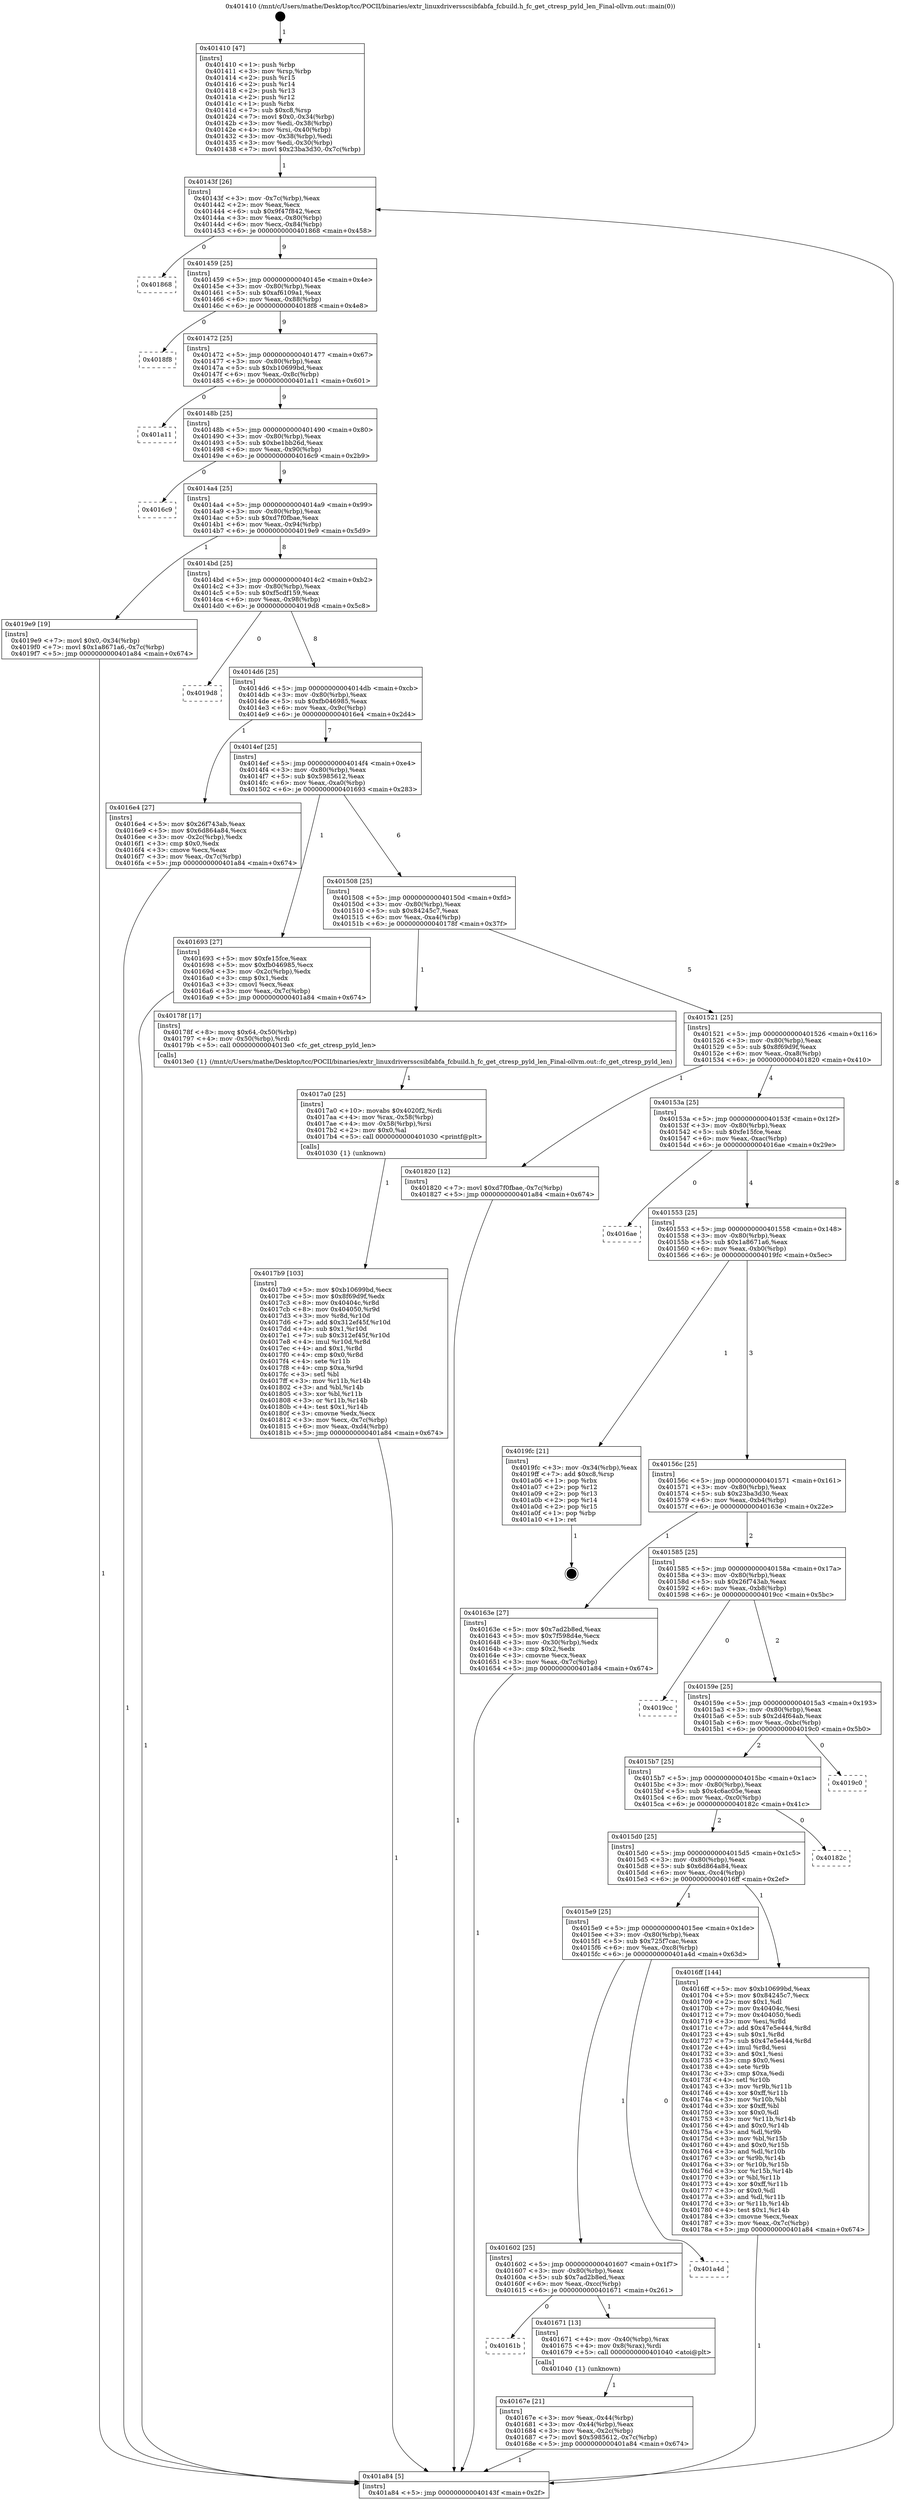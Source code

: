 digraph "0x401410" {
  label = "0x401410 (/mnt/c/Users/mathe/Desktop/tcc/POCII/binaries/extr_linuxdriversscsibfabfa_fcbuild.h_fc_get_ctresp_pyld_len_Final-ollvm.out::main(0))"
  labelloc = "t"
  node[shape=record]

  Entry [label="",width=0.3,height=0.3,shape=circle,fillcolor=black,style=filled]
  "0x40143f" [label="{
     0x40143f [26]\l
     | [instrs]\l
     &nbsp;&nbsp;0x40143f \<+3\>: mov -0x7c(%rbp),%eax\l
     &nbsp;&nbsp;0x401442 \<+2\>: mov %eax,%ecx\l
     &nbsp;&nbsp;0x401444 \<+6\>: sub $0x9f47f842,%ecx\l
     &nbsp;&nbsp;0x40144a \<+3\>: mov %eax,-0x80(%rbp)\l
     &nbsp;&nbsp;0x40144d \<+6\>: mov %ecx,-0x84(%rbp)\l
     &nbsp;&nbsp;0x401453 \<+6\>: je 0000000000401868 \<main+0x458\>\l
  }"]
  "0x401868" [label="{
     0x401868\l
  }", style=dashed]
  "0x401459" [label="{
     0x401459 [25]\l
     | [instrs]\l
     &nbsp;&nbsp;0x401459 \<+5\>: jmp 000000000040145e \<main+0x4e\>\l
     &nbsp;&nbsp;0x40145e \<+3\>: mov -0x80(%rbp),%eax\l
     &nbsp;&nbsp;0x401461 \<+5\>: sub $0xaf6109a1,%eax\l
     &nbsp;&nbsp;0x401466 \<+6\>: mov %eax,-0x88(%rbp)\l
     &nbsp;&nbsp;0x40146c \<+6\>: je 00000000004018f8 \<main+0x4e8\>\l
  }"]
  Exit [label="",width=0.3,height=0.3,shape=circle,fillcolor=black,style=filled,peripheries=2]
  "0x4018f8" [label="{
     0x4018f8\l
  }", style=dashed]
  "0x401472" [label="{
     0x401472 [25]\l
     | [instrs]\l
     &nbsp;&nbsp;0x401472 \<+5\>: jmp 0000000000401477 \<main+0x67\>\l
     &nbsp;&nbsp;0x401477 \<+3\>: mov -0x80(%rbp),%eax\l
     &nbsp;&nbsp;0x40147a \<+5\>: sub $0xb10699bd,%eax\l
     &nbsp;&nbsp;0x40147f \<+6\>: mov %eax,-0x8c(%rbp)\l
     &nbsp;&nbsp;0x401485 \<+6\>: je 0000000000401a11 \<main+0x601\>\l
  }"]
  "0x4017b9" [label="{
     0x4017b9 [103]\l
     | [instrs]\l
     &nbsp;&nbsp;0x4017b9 \<+5\>: mov $0xb10699bd,%ecx\l
     &nbsp;&nbsp;0x4017be \<+5\>: mov $0x8f69d9f,%edx\l
     &nbsp;&nbsp;0x4017c3 \<+8\>: mov 0x40404c,%r8d\l
     &nbsp;&nbsp;0x4017cb \<+8\>: mov 0x404050,%r9d\l
     &nbsp;&nbsp;0x4017d3 \<+3\>: mov %r8d,%r10d\l
     &nbsp;&nbsp;0x4017d6 \<+7\>: add $0x312ef45f,%r10d\l
     &nbsp;&nbsp;0x4017dd \<+4\>: sub $0x1,%r10d\l
     &nbsp;&nbsp;0x4017e1 \<+7\>: sub $0x312ef45f,%r10d\l
     &nbsp;&nbsp;0x4017e8 \<+4\>: imul %r10d,%r8d\l
     &nbsp;&nbsp;0x4017ec \<+4\>: and $0x1,%r8d\l
     &nbsp;&nbsp;0x4017f0 \<+4\>: cmp $0x0,%r8d\l
     &nbsp;&nbsp;0x4017f4 \<+4\>: sete %r11b\l
     &nbsp;&nbsp;0x4017f8 \<+4\>: cmp $0xa,%r9d\l
     &nbsp;&nbsp;0x4017fc \<+3\>: setl %bl\l
     &nbsp;&nbsp;0x4017ff \<+3\>: mov %r11b,%r14b\l
     &nbsp;&nbsp;0x401802 \<+3\>: and %bl,%r14b\l
     &nbsp;&nbsp;0x401805 \<+3\>: xor %bl,%r11b\l
     &nbsp;&nbsp;0x401808 \<+3\>: or %r11b,%r14b\l
     &nbsp;&nbsp;0x40180b \<+4\>: test $0x1,%r14b\l
     &nbsp;&nbsp;0x40180f \<+3\>: cmovne %edx,%ecx\l
     &nbsp;&nbsp;0x401812 \<+3\>: mov %ecx,-0x7c(%rbp)\l
     &nbsp;&nbsp;0x401815 \<+6\>: mov %eax,-0xd4(%rbp)\l
     &nbsp;&nbsp;0x40181b \<+5\>: jmp 0000000000401a84 \<main+0x674\>\l
  }"]
  "0x401a11" [label="{
     0x401a11\l
  }", style=dashed]
  "0x40148b" [label="{
     0x40148b [25]\l
     | [instrs]\l
     &nbsp;&nbsp;0x40148b \<+5\>: jmp 0000000000401490 \<main+0x80\>\l
     &nbsp;&nbsp;0x401490 \<+3\>: mov -0x80(%rbp),%eax\l
     &nbsp;&nbsp;0x401493 \<+5\>: sub $0xbe1bb26d,%eax\l
     &nbsp;&nbsp;0x401498 \<+6\>: mov %eax,-0x90(%rbp)\l
     &nbsp;&nbsp;0x40149e \<+6\>: je 00000000004016c9 \<main+0x2b9\>\l
  }"]
  "0x4017a0" [label="{
     0x4017a0 [25]\l
     | [instrs]\l
     &nbsp;&nbsp;0x4017a0 \<+10\>: movabs $0x4020f2,%rdi\l
     &nbsp;&nbsp;0x4017aa \<+4\>: mov %rax,-0x58(%rbp)\l
     &nbsp;&nbsp;0x4017ae \<+4\>: mov -0x58(%rbp),%rsi\l
     &nbsp;&nbsp;0x4017b2 \<+2\>: mov $0x0,%al\l
     &nbsp;&nbsp;0x4017b4 \<+5\>: call 0000000000401030 \<printf@plt\>\l
     | [calls]\l
     &nbsp;&nbsp;0x401030 \{1\} (unknown)\l
  }"]
  "0x4016c9" [label="{
     0x4016c9\l
  }", style=dashed]
  "0x4014a4" [label="{
     0x4014a4 [25]\l
     | [instrs]\l
     &nbsp;&nbsp;0x4014a4 \<+5\>: jmp 00000000004014a9 \<main+0x99\>\l
     &nbsp;&nbsp;0x4014a9 \<+3\>: mov -0x80(%rbp),%eax\l
     &nbsp;&nbsp;0x4014ac \<+5\>: sub $0xd7f0fbae,%eax\l
     &nbsp;&nbsp;0x4014b1 \<+6\>: mov %eax,-0x94(%rbp)\l
     &nbsp;&nbsp;0x4014b7 \<+6\>: je 00000000004019e9 \<main+0x5d9\>\l
  }"]
  "0x40167e" [label="{
     0x40167e [21]\l
     | [instrs]\l
     &nbsp;&nbsp;0x40167e \<+3\>: mov %eax,-0x44(%rbp)\l
     &nbsp;&nbsp;0x401681 \<+3\>: mov -0x44(%rbp),%eax\l
     &nbsp;&nbsp;0x401684 \<+3\>: mov %eax,-0x2c(%rbp)\l
     &nbsp;&nbsp;0x401687 \<+7\>: movl $0x5985612,-0x7c(%rbp)\l
     &nbsp;&nbsp;0x40168e \<+5\>: jmp 0000000000401a84 \<main+0x674\>\l
  }"]
  "0x4019e9" [label="{
     0x4019e9 [19]\l
     | [instrs]\l
     &nbsp;&nbsp;0x4019e9 \<+7\>: movl $0x0,-0x34(%rbp)\l
     &nbsp;&nbsp;0x4019f0 \<+7\>: movl $0x1a8671a6,-0x7c(%rbp)\l
     &nbsp;&nbsp;0x4019f7 \<+5\>: jmp 0000000000401a84 \<main+0x674\>\l
  }"]
  "0x4014bd" [label="{
     0x4014bd [25]\l
     | [instrs]\l
     &nbsp;&nbsp;0x4014bd \<+5\>: jmp 00000000004014c2 \<main+0xb2\>\l
     &nbsp;&nbsp;0x4014c2 \<+3\>: mov -0x80(%rbp),%eax\l
     &nbsp;&nbsp;0x4014c5 \<+5\>: sub $0xf5cdf159,%eax\l
     &nbsp;&nbsp;0x4014ca \<+6\>: mov %eax,-0x98(%rbp)\l
     &nbsp;&nbsp;0x4014d0 \<+6\>: je 00000000004019d8 \<main+0x5c8\>\l
  }"]
  "0x40161b" [label="{
     0x40161b\l
  }", style=dashed]
  "0x4019d8" [label="{
     0x4019d8\l
  }", style=dashed]
  "0x4014d6" [label="{
     0x4014d6 [25]\l
     | [instrs]\l
     &nbsp;&nbsp;0x4014d6 \<+5\>: jmp 00000000004014db \<main+0xcb\>\l
     &nbsp;&nbsp;0x4014db \<+3\>: mov -0x80(%rbp),%eax\l
     &nbsp;&nbsp;0x4014de \<+5\>: sub $0xfb046985,%eax\l
     &nbsp;&nbsp;0x4014e3 \<+6\>: mov %eax,-0x9c(%rbp)\l
     &nbsp;&nbsp;0x4014e9 \<+6\>: je 00000000004016e4 \<main+0x2d4\>\l
  }"]
  "0x401671" [label="{
     0x401671 [13]\l
     | [instrs]\l
     &nbsp;&nbsp;0x401671 \<+4\>: mov -0x40(%rbp),%rax\l
     &nbsp;&nbsp;0x401675 \<+4\>: mov 0x8(%rax),%rdi\l
     &nbsp;&nbsp;0x401679 \<+5\>: call 0000000000401040 \<atoi@plt\>\l
     | [calls]\l
     &nbsp;&nbsp;0x401040 \{1\} (unknown)\l
  }"]
  "0x4016e4" [label="{
     0x4016e4 [27]\l
     | [instrs]\l
     &nbsp;&nbsp;0x4016e4 \<+5\>: mov $0x26f743ab,%eax\l
     &nbsp;&nbsp;0x4016e9 \<+5\>: mov $0x6d864a84,%ecx\l
     &nbsp;&nbsp;0x4016ee \<+3\>: mov -0x2c(%rbp),%edx\l
     &nbsp;&nbsp;0x4016f1 \<+3\>: cmp $0x0,%edx\l
     &nbsp;&nbsp;0x4016f4 \<+3\>: cmove %ecx,%eax\l
     &nbsp;&nbsp;0x4016f7 \<+3\>: mov %eax,-0x7c(%rbp)\l
     &nbsp;&nbsp;0x4016fa \<+5\>: jmp 0000000000401a84 \<main+0x674\>\l
  }"]
  "0x4014ef" [label="{
     0x4014ef [25]\l
     | [instrs]\l
     &nbsp;&nbsp;0x4014ef \<+5\>: jmp 00000000004014f4 \<main+0xe4\>\l
     &nbsp;&nbsp;0x4014f4 \<+3\>: mov -0x80(%rbp),%eax\l
     &nbsp;&nbsp;0x4014f7 \<+5\>: sub $0x5985612,%eax\l
     &nbsp;&nbsp;0x4014fc \<+6\>: mov %eax,-0xa0(%rbp)\l
     &nbsp;&nbsp;0x401502 \<+6\>: je 0000000000401693 \<main+0x283\>\l
  }"]
  "0x401602" [label="{
     0x401602 [25]\l
     | [instrs]\l
     &nbsp;&nbsp;0x401602 \<+5\>: jmp 0000000000401607 \<main+0x1f7\>\l
     &nbsp;&nbsp;0x401607 \<+3\>: mov -0x80(%rbp),%eax\l
     &nbsp;&nbsp;0x40160a \<+5\>: sub $0x7ad2b8ed,%eax\l
     &nbsp;&nbsp;0x40160f \<+6\>: mov %eax,-0xcc(%rbp)\l
     &nbsp;&nbsp;0x401615 \<+6\>: je 0000000000401671 \<main+0x261\>\l
  }"]
  "0x401693" [label="{
     0x401693 [27]\l
     | [instrs]\l
     &nbsp;&nbsp;0x401693 \<+5\>: mov $0xfe15fce,%eax\l
     &nbsp;&nbsp;0x401698 \<+5\>: mov $0xfb046985,%ecx\l
     &nbsp;&nbsp;0x40169d \<+3\>: mov -0x2c(%rbp),%edx\l
     &nbsp;&nbsp;0x4016a0 \<+3\>: cmp $0x1,%edx\l
     &nbsp;&nbsp;0x4016a3 \<+3\>: cmovl %ecx,%eax\l
     &nbsp;&nbsp;0x4016a6 \<+3\>: mov %eax,-0x7c(%rbp)\l
     &nbsp;&nbsp;0x4016a9 \<+5\>: jmp 0000000000401a84 \<main+0x674\>\l
  }"]
  "0x401508" [label="{
     0x401508 [25]\l
     | [instrs]\l
     &nbsp;&nbsp;0x401508 \<+5\>: jmp 000000000040150d \<main+0xfd\>\l
     &nbsp;&nbsp;0x40150d \<+3\>: mov -0x80(%rbp),%eax\l
     &nbsp;&nbsp;0x401510 \<+5\>: sub $0x84245c7,%eax\l
     &nbsp;&nbsp;0x401515 \<+6\>: mov %eax,-0xa4(%rbp)\l
     &nbsp;&nbsp;0x40151b \<+6\>: je 000000000040178f \<main+0x37f\>\l
  }"]
  "0x401a4d" [label="{
     0x401a4d\l
  }", style=dashed]
  "0x40178f" [label="{
     0x40178f [17]\l
     | [instrs]\l
     &nbsp;&nbsp;0x40178f \<+8\>: movq $0x64,-0x50(%rbp)\l
     &nbsp;&nbsp;0x401797 \<+4\>: mov -0x50(%rbp),%rdi\l
     &nbsp;&nbsp;0x40179b \<+5\>: call 00000000004013e0 \<fc_get_ctresp_pyld_len\>\l
     | [calls]\l
     &nbsp;&nbsp;0x4013e0 \{1\} (/mnt/c/Users/mathe/Desktop/tcc/POCII/binaries/extr_linuxdriversscsibfabfa_fcbuild.h_fc_get_ctresp_pyld_len_Final-ollvm.out::fc_get_ctresp_pyld_len)\l
  }"]
  "0x401521" [label="{
     0x401521 [25]\l
     | [instrs]\l
     &nbsp;&nbsp;0x401521 \<+5\>: jmp 0000000000401526 \<main+0x116\>\l
     &nbsp;&nbsp;0x401526 \<+3\>: mov -0x80(%rbp),%eax\l
     &nbsp;&nbsp;0x401529 \<+5\>: sub $0x8f69d9f,%eax\l
     &nbsp;&nbsp;0x40152e \<+6\>: mov %eax,-0xa8(%rbp)\l
     &nbsp;&nbsp;0x401534 \<+6\>: je 0000000000401820 \<main+0x410\>\l
  }"]
  "0x4015e9" [label="{
     0x4015e9 [25]\l
     | [instrs]\l
     &nbsp;&nbsp;0x4015e9 \<+5\>: jmp 00000000004015ee \<main+0x1de\>\l
     &nbsp;&nbsp;0x4015ee \<+3\>: mov -0x80(%rbp),%eax\l
     &nbsp;&nbsp;0x4015f1 \<+5\>: sub $0x725f7cac,%eax\l
     &nbsp;&nbsp;0x4015f6 \<+6\>: mov %eax,-0xc8(%rbp)\l
     &nbsp;&nbsp;0x4015fc \<+6\>: je 0000000000401a4d \<main+0x63d\>\l
  }"]
  "0x401820" [label="{
     0x401820 [12]\l
     | [instrs]\l
     &nbsp;&nbsp;0x401820 \<+7\>: movl $0xd7f0fbae,-0x7c(%rbp)\l
     &nbsp;&nbsp;0x401827 \<+5\>: jmp 0000000000401a84 \<main+0x674\>\l
  }"]
  "0x40153a" [label="{
     0x40153a [25]\l
     | [instrs]\l
     &nbsp;&nbsp;0x40153a \<+5\>: jmp 000000000040153f \<main+0x12f\>\l
     &nbsp;&nbsp;0x40153f \<+3\>: mov -0x80(%rbp),%eax\l
     &nbsp;&nbsp;0x401542 \<+5\>: sub $0xfe15fce,%eax\l
     &nbsp;&nbsp;0x401547 \<+6\>: mov %eax,-0xac(%rbp)\l
     &nbsp;&nbsp;0x40154d \<+6\>: je 00000000004016ae \<main+0x29e\>\l
  }"]
  "0x4016ff" [label="{
     0x4016ff [144]\l
     | [instrs]\l
     &nbsp;&nbsp;0x4016ff \<+5\>: mov $0xb10699bd,%eax\l
     &nbsp;&nbsp;0x401704 \<+5\>: mov $0x84245c7,%ecx\l
     &nbsp;&nbsp;0x401709 \<+2\>: mov $0x1,%dl\l
     &nbsp;&nbsp;0x40170b \<+7\>: mov 0x40404c,%esi\l
     &nbsp;&nbsp;0x401712 \<+7\>: mov 0x404050,%edi\l
     &nbsp;&nbsp;0x401719 \<+3\>: mov %esi,%r8d\l
     &nbsp;&nbsp;0x40171c \<+7\>: add $0x47e5e444,%r8d\l
     &nbsp;&nbsp;0x401723 \<+4\>: sub $0x1,%r8d\l
     &nbsp;&nbsp;0x401727 \<+7\>: sub $0x47e5e444,%r8d\l
     &nbsp;&nbsp;0x40172e \<+4\>: imul %r8d,%esi\l
     &nbsp;&nbsp;0x401732 \<+3\>: and $0x1,%esi\l
     &nbsp;&nbsp;0x401735 \<+3\>: cmp $0x0,%esi\l
     &nbsp;&nbsp;0x401738 \<+4\>: sete %r9b\l
     &nbsp;&nbsp;0x40173c \<+3\>: cmp $0xa,%edi\l
     &nbsp;&nbsp;0x40173f \<+4\>: setl %r10b\l
     &nbsp;&nbsp;0x401743 \<+3\>: mov %r9b,%r11b\l
     &nbsp;&nbsp;0x401746 \<+4\>: xor $0xff,%r11b\l
     &nbsp;&nbsp;0x40174a \<+3\>: mov %r10b,%bl\l
     &nbsp;&nbsp;0x40174d \<+3\>: xor $0xff,%bl\l
     &nbsp;&nbsp;0x401750 \<+3\>: xor $0x0,%dl\l
     &nbsp;&nbsp;0x401753 \<+3\>: mov %r11b,%r14b\l
     &nbsp;&nbsp;0x401756 \<+4\>: and $0x0,%r14b\l
     &nbsp;&nbsp;0x40175a \<+3\>: and %dl,%r9b\l
     &nbsp;&nbsp;0x40175d \<+3\>: mov %bl,%r15b\l
     &nbsp;&nbsp;0x401760 \<+4\>: and $0x0,%r15b\l
     &nbsp;&nbsp;0x401764 \<+3\>: and %dl,%r10b\l
     &nbsp;&nbsp;0x401767 \<+3\>: or %r9b,%r14b\l
     &nbsp;&nbsp;0x40176a \<+3\>: or %r10b,%r15b\l
     &nbsp;&nbsp;0x40176d \<+3\>: xor %r15b,%r14b\l
     &nbsp;&nbsp;0x401770 \<+3\>: or %bl,%r11b\l
     &nbsp;&nbsp;0x401773 \<+4\>: xor $0xff,%r11b\l
     &nbsp;&nbsp;0x401777 \<+3\>: or $0x0,%dl\l
     &nbsp;&nbsp;0x40177a \<+3\>: and %dl,%r11b\l
     &nbsp;&nbsp;0x40177d \<+3\>: or %r11b,%r14b\l
     &nbsp;&nbsp;0x401780 \<+4\>: test $0x1,%r14b\l
     &nbsp;&nbsp;0x401784 \<+3\>: cmovne %ecx,%eax\l
     &nbsp;&nbsp;0x401787 \<+3\>: mov %eax,-0x7c(%rbp)\l
     &nbsp;&nbsp;0x40178a \<+5\>: jmp 0000000000401a84 \<main+0x674\>\l
  }"]
  "0x4016ae" [label="{
     0x4016ae\l
  }", style=dashed]
  "0x401553" [label="{
     0x401553 [25]\l
     | [instrs]\l
     &nbsp;&nbsp;0x401553 \<+5\>: jmp 0000000000401558 \<main+0x148\>\l
     &nbsp;&nbsp;0x401558 \<+3\>: mov -0x80(%rbp),%eax\l
     &nbsp;&nbsp;0x40155b \<+5\>: sub $0x1a8671a6,%eax\l
     &nbsp;&nbsp;0x401560 \<+6\>: mov %eax,-0xb0(%rbp)\l
     &nbsp;&nbsp;0x401566 \<+6\>: je 00000000004019fc \<main+0x5ec\>\l
  }"]
  "0x4015d0" [label="{
     0x4015d0 [25]\l
     | [instrs]\l
     &nbsp;&nbsp;0x4015d0 \<+5\>: jmp 00000000004015d5 \<main+0x1c5\>\l
     &nbsp;&nbsp;0x4015d5 \<+3\>: mov -0x80(%rbp),%eax\l
     &nbsp;&nbsp;0x4015d8 \<+5\>: sub $0x6d864a84,%eax\l
     &nbsp;&nbsp;0x4015dd \<+6\>: mov %eax,-0xc4(%rbp)\l
     &nbsp;&nbsp;0x4015e3 \<+6\>: je 00000000004016ff \<main+0x2ef\>\l
  }"]
  "0x4019fc" [label="{
     0x4019fc [21]\l
     | [instrs]\l
     &nbsp;&nbsp;0x4019fc \<+3\>: mov -0x34(%rbp),%eax\l
     &nbsp;&nbsp;0x4019ff \<+7\>: add $0xc8,%rsp\l
     &nbsp;&nbsp;0x401a06 \<+1\>: pop %rbx\l
     &nbsp;&nbsp;0x401a07 \<+2\>: pop %r12\l
     &nbsp;&nbsp;0x401a09 \<+2\>: pop %r13\l
     &nbsp;&nbsp;0x401a0b \<+2\>: pop %r14\l
     &nbsp;&nbsp;0x401a0d \<+2\>: pop %r15\l
     &nbsp;&nbsp;0x401a0f \<+1\>: pop %rbp\l
     &nbsp;&nbsp;0x401a10 \<+1\>: ret\l
  }"]
  "0x40156c" [label="{
     0x40156c [25]\l
     | [instrs]\l
     &nbsp;&nbsp;0x40156c \<+5\>: jmp 0000000000401571 \<main+0x161\>\l
     &nbsp;&nbsp;0x401571 \<+3\>: mov -0x80(%rbp),%eax\l
     &nbsp;&nbsp;0x401574 \<+5\>: sub $0x23ba3d30,%eax\l
     &nbsp;&nbsp;0x401579 \<+6\>: mov %eax,-0xb4(%rbp)\l
     &nbsp;&nbsp;0x40157f \<+6\>: je 000000000040163e \<main+0x22e\>\l
  }"]
  "0x40182c" [label="{
     0x40182c\l
  }", style=dashed]
  "0x40163e" [label="{
     0x40163e [27]\l
     | [instrs]\l
     &nbsp;&nbsp;0x40163e \<+5\>: mov $0x7ad2b8ed,%eax\l
     &nbsp;&nbsp;0x401643 \<+5\>: mov $0x7f598d4e,%ecx\l
     &nbsp;&nbsp;0x401648 \<+3\>: mov -0x30(%rbp),%edx\l
     &nbsp;&nbsp;0x40164b \<+3\>: cmp $0x2,%edx\l
     &nbsp;&nbsp;0x40164e \<+3\>: cmovne %ecx,%eax\l
     &nbsp;&nbsp;0x401651 \<+3\>: mov %eax,-0x7c(%rbp)\l
     &nbsp;&nbsp;0x401654 \<+5\>: jmp 0000000000401a84 \<main+0x674\>\l
  }"]
  "0x401585" [label="{
     0x401585 [25]\l
     | [instrs]\l
     &nbsp;&nbsp;0x401585 \<+5\>: jmp 000000000040158a \<main+0x17a\>\l
     &nbsp;&nbsp;0x40158a \<+3\>: mov -0x80(%rbp),%eax\l
     &nbsp;&nbsp;0x40158d \<+5\>: sub $0x26f743ab,%eax\l
     &nbsp;&nbsp;0x401592 \<+6\>: mov %eax,-0xb8(%rbp)\l
     &nbsp;&nbsp;0x401598 \<+6\>: je 00000000004019cc \<main+0x5bc\>\l
  }"]
  "0x401a84" [label="{
     0x401a84 [5]\l
     | [instrs]\l
     &nbsp;&nbsp;0x401a84 \<+5\>: jmp 000000000040143f \<main+0x2f\>\l
  }"]
  "0x401410" [label="{
     0x401410 [47]\l
     | [instrs]\l
     &nbsp;&nbsp;0x401410 \<+1\>: push %rbp\l
     &nbsp;&nbsp;0x401411 \<+3\>: mov %rsp,%rbp\l
     &nbsp;&nbsp;0x401414 \<+2\>: push %r15\l
     &nbsp;&nbsp;0x401416 \<+2\>: push %r14\l
     &nbsp;&nbsp;0x401418 \<+2\>: push %r13\l
     &nbsp;&nbsp;0x40141a \<+2\>: push %r12\l
     &nbsp;&nbsp;0x40141c \<+1\>: push %rbx\l
     &nbsp;&nbsp;0x40141d \<+7\>: sub $0xc8,%rsp\l
     &nbsp;&nbsp;0x401424 \<+7\>: movl $0x0,-0x34(%rbp)\l
     &nbsp;&nbsp;0x40142b \<+3\>: mov %edi,-0x38(%rbp)\l
     &nbsp;&nbsp;0x40142e \<+4\>: mov %rsi,-0x40(%rbp)\l
     &nbsp;&nbsp;0x401432 \<+3\>: mov -0x38(%rbp),%edi\l
     &nbsp;&nbsp;0x401435 \<+3\>: mov %edi,-0x30(%rbp)\l
     &nbsp;&nbsp;0x401438 \<+7\>: movl $0x23ba3d30,-0x7c(%rbp)\l
  }"]
  "0x4015b7" [label="{
     0x4015b7 [25]\l
     | [instrs]\l
     &nbsp;&nbsp;0x4015b7 \<+5\>: jmp 00000000004015bc \<main+0x1ac\>\l
     &nbsp;&nbsp;0x4015bc \<+3\>: mov -0x80(%rbp),%eax\l
     &nbsp;&nbsp;0x4015bf \<+5\>: sub $0x4c6ac05e,%eax\l
     &nbsp;&nbsp;0x4015c4 \<+6\>: mov %eax,-0xc0(%rbp)\l
     &nbsp;&nbsp;0x4015ca \<+6\>: je 000000000040182c \<main+0x41c\>\l
  }"]
  "0x4019cc" [label="{
     0x4019cc\l
  }", style=dashed]
  "0x40159e" [label="{
     0x40159e [25]\l
     | [instrs]\l
     &nbsp;&nbsp;0x40159e \<+5\>: jmp 00000000004015a3 \<main+0x193\>\l
     &nbsp;&nbsp;0x4015a3 \<+3\>: mov -0x80(%rbp),%eax\l
     &nbsp;&nbsp;0x4015a6 \<+5\>: sub $0x2d4f64ab,%eax\l
     &nbsp;&nbsp;0x4015ab \<+6\>: mov %eax,-0xbc(%rbp)\l
     &nbsp;&nbsp;0x4015b1 \<+6\>: je 00000000004019c0 \<main+0x5b0\>\l
  }"]
  "0x4019c0" [label="{
     0x4019c0\l
  }", style=dashed]
  Entry -> "0x401410" [label=" 1"]
  "0x40143f" -> "0x401868" [label=" 0"]
  "0x40143f" -> "0x401459" [label=" 9"]
  "0x4019fc" -> Exit [label=" 1"]
  "0x401459" -> "0x4018f8" [label=" 0"]
  "0x401459" -> "0x401472" [label=" 9"]
  "0x4019e9" -> "0x401a84" [label=" 1"]
  "0x401472" -> "0x401a11" [label=" 0"]
  "0x401472" -> "0x40148b" [label=" 9"]
  "0x401820" -> "0x401a84" [label=" 1"]
  "0x40148b" -> "0x4016c9" [label=" 0"]
  "0x40148b" -> "0x4014a4" [label=" 9"]
  "0x4017b9" -> "0x401a84" [label=" 1"]
  "0x4014a4" -> "0x4019e9" [label=" 1"]
  "0x4014a4" -> "0x4014bd" [label=" 8"]
  "0x4017a0" -> "0x4017b9" [label=" 1"]
  "0x4014bd" -> "0x4019d8" [label=" 0"]
  "0x4014bd" -> "0x4014d6" [label=" 8"]
  "0x40178f" -> "0x4017a0" [label=" 1"]
  "0x4014d6" -> "0x4016e4" [label=" 1"]
  "0x4014d6" -> "0x4014ef" [label=" 7"]
  "0x4016ff" -> "0x401a84" [label=" 1"]
  "0x4014ef" -> "0x401693" [label=" 1"]
  "0x4014ef" -> "0x401508" [label=" 6"]
  "0x401693" -> "0x401a84" [label=" 1"]
  "0x401508" -> "0x40178f" [label=" 1"]
  "0x401508" -> "0x401521" [label=" 5"]
  "0x40167e" -> "0x401a84" [label=" 1"]
  "0x401521" -> "0x401820" [label=" 1"]
  "0x401521" -> "0x40153a" [label=" 4"]
  "0x401602" -> "0x40161b" [label=" 0"]
  "0x40153a" -> "0x4016ae" [label=" 0"]
  "0x40153a" -> "0x401553" [label=" 4"]
  "0x401602" -> "0x401671" [label=" 1"]
  "0x401553" -> "0x4019fc" [label=" 1"]
  "0x401553" -> "0x40156c" [label=" 3"]
  "0x4015e9" -> "0x401602" [label=" 1"]
  "0x40156c" -> "0x40163e" [label=" 1"]
  "0x40156c" -> "0x401585" [label=" 2"]
  "0x40163e" -> "0x401a84" [label=" 1"]
  "0x401410" -> "0x40143f" [label=" 1"]
  "0x401a84" -> "0x40143f" [label=" 8"]
  "0x4015e9" -> "0x401a4d" [label=" 0"]
  "0x401585" -> "0x4019cc" [label=" 0"]
  "0x401585" -> "0x40159e" [label=" 2"]
  "0x4015d0" -> "0x4015e9" [label=" 1"]
  "0x40159e" -> "0x4019c0" [label=" 0"]
  "0x40159e" -> "0x4015b7" [label=" 2"]
  "0x401671" -> "0x40167e" [label=" 1"]
  "0x4015b7" -> "0x40182c" [label=" 0"]
  "0x4015b7" -> "0x4015d0" [label=" 2"]
  "0x4016e4" -> "0x401a84" [label=" 1"]
  "0x4015d0" -> "0x4016ff" [label=" 1"]
}
